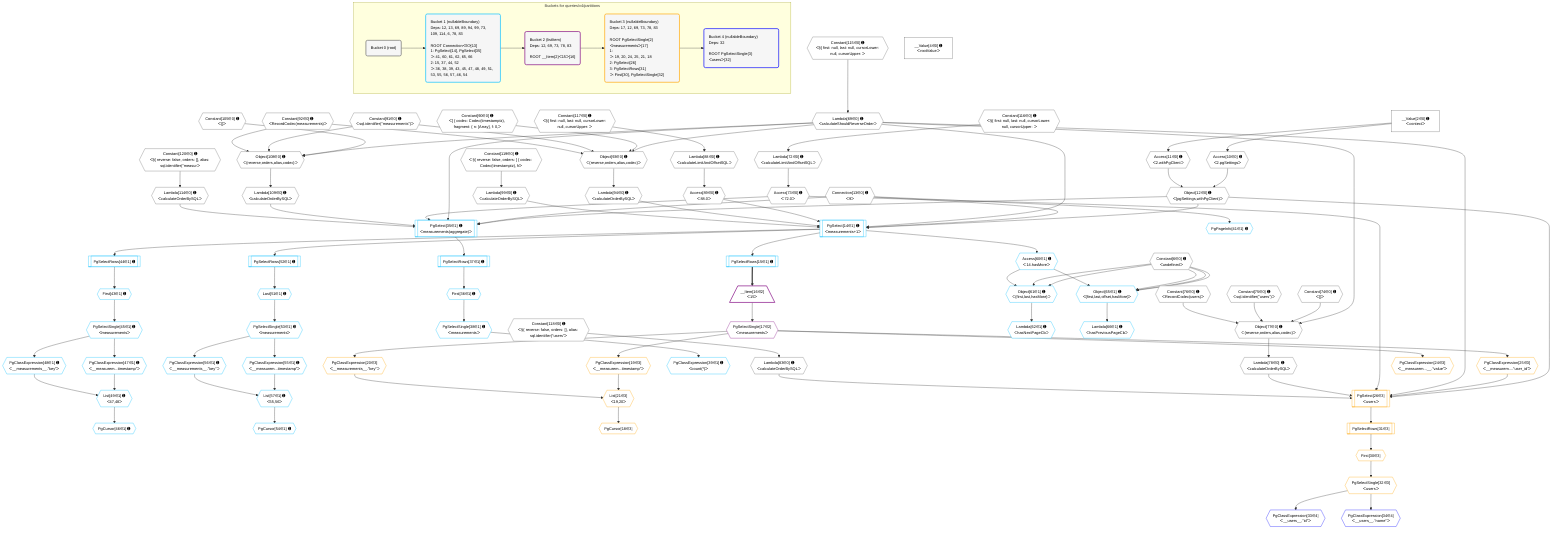 %%{init: {'themeVariables': { 'fontSize': '12px'}}}%%
graph TD
    classDef path fill:#eee,stroke:#000,color:#000
    classDef plan fill:#fff,stroke-width:1px,color:#000
    classDef itemplan fill:#fff,stroke-width:2px,color:#000
    classDef unbatchedplan fill:#dff,stroke-width:1px,color:#000
    classDef sideeffectplan fill:#fcc,stroke-width:2px,color:#000
    classDef bucket fill:#f6f6f6,color:#000,stroke-width:2px,text-align:left


    %% plan dependencies
    Object77{{"Object[77∈0] ➊<br />ᐸ{reverse,orders,alias,codec}ᐳ"}}:::plan
    Lambda69{{"Lambda[69∈0] ➊<br />ᐸcalculateShouldReverseOrderᐳ"}}:::plan
    Constant74{{"Constant[74∈0] ➊<br />ᐸ[]ᐳ"}}:::plan
    Constant75{{"Constant[75∈0] ➊<br />ᐸsql.identifier(”users”)ᐳ"}}:::plan
    Constant76{{"Constant[76∈0] ➊<br />ᐸRecordCodec(users)ᐳ"}}:::plan
    Lambda69 & Constant74 & Constant75 & Constant76 --> Object77
    Object93{{"Object[93∈0] ➊<br />ᐸ{reverse,orders,alias,codec}ᐳ"}}:::plan
    Constant90{{"Constant[90∈0] ➊<br />ᐸ[ { codec: Codec(timestamptz), fragment: { n: [Array], f: 0,ᐳ"}}:::plan
    Constant91{{"Constant[91∈0] ➊<br />ᐸsql.identifier(”measurements”)ᐳ"}}:::plan
    Constant92{{"Constant[92∈0] ➊<br />ᐸRecordCodec(measurements)ᐳ"}}:::plan
    Lambda69 & Constant90 & Constant91 & Constant92 --> Object93
    Object108{{"Object[108∈0] ➊<br />ᐸ{reverse,orders,alias,codec}ᐳ"}}:::plan
    Constant105{{"Constant[105∈0] ➊<br />ᐸ[]ᐳ"}}:::plan
    Lambda69 & Constant105 & Constant91 & Constant92 --> Object108
    Object12{{"Object[12∈0] ➊<br />ᐸ{pgSettings,withPgClient}ᐳ"}}:::plan
    Access10{{"Access[10∈0] ➊<br />ᐸ2.pgSettingsᐳ"}}:::plan
    Access11{{"Access[11∈0] ➊<br />ᐸ2.withPgClientᐳ"}}:::plan
    Access10 & Access11 --> Object12
    __Value2["__Value[2∈0] ➊<br />ᐸcontextᐳ"]:::plan
    __Value2 --> Access10
    __Value2 --> Access11
    Constant115{{"Constant[115∈0] ➊<br />ᐸ§{ first: null, last: null, cursorLower: null, cursorUpper: ᐳ"}}:::plan
    Constant115 --> Lambda69
    Lambda72{{"Lambda[72∈0] ➊<br />ᐸcalculateLimitAndOffsetSQLᐳ"}}:::plan
    Constant116{{"Constant[116∈0] ➊<br />ᐸ§{ first: null, last: null, cursorLower: null, cursorUpper: ᐳ"}}:::plan
    Constant116 --> Lambda72
    Access73{{"Access[73∈0] ➊<br />ᐸ72.0ᐳ"}}:::plan
    Lambda72 --> Access73
    Lambda78{{"Lambda[78∈0] ➊<br />ᐸcalculateOrderBySQLᐳ"}}:::plan
    Object77 --> Lambda78
    Lambda83{{"Lambda[83∈0] ➊<br />ᐸcalculateOrderBySQLᐳ"}}:::plan
    Constant118{{"Constant[118∈0] ➊<br />ᐸ§{ reverse: false, orders: [], alias: sql.identifier(”users”ᐳ"}}:::plan
    Constant118 --> Lambda83
    Lambda88{{"Lambda[88∈0] ➊<br />ᐸcalculateLimitAndOffsetSQLᐳ"}}:::plan
    Constant117{{"Constant[117∈0] ➊<br />ᐸ§{ first: null, last: null, cursorLower: null, cursorUpper: ᐳ"}}:::plan
    Constant117 --> Lambda88
    Access89{{"Access[89∈0] ➊<br />ᐸ88.0ᐳ"}}:::plan
    Lambda88 --> Access89
    Lambda94{{"Lambda[94∈0] ➊<br />ᐸcalculateOrderBySQLᐳ"}}:::plan
    Object93 --> Lambda94
    Lambda99{{"Lambda[99∈0] ➊<br />ᐸcalculateOrderBySQLᐳ"}}:::plan
    Constant119{{"Constant[119∈0] ➊<br />ᐸ§{ reverse: false, orders: [ { codec: Codec(timestamptz), frᐳ"}}:::plan
    Constant119 --> Lambda99
    Lambda109{{"Lambda[109∈0] ➊<br />ᐸcalculateOrderBySQLᐳ"}}:::plan
    Object108 --> Lambda109
    Lambda114{{"Lambda[114∈0] ➊<br />ᐸcalculateOrderBySQLᐳ"}}:::plan
    Constant120{{"Constant[120∈0] ➊<br />ᐸ§{ reverse: false, orders: [], alias: sql.identifier(”measurᐳ"}}:::plan
    Constant120 --> Lambda114
    __Value4["__Value[4∈0] ➊<br />ᐸrootValueᐳ"]:::plan
    Constant6{{"Constant[6∈0] ➊<br />ᐸundefinedᐳ"}}:::plan
    Connection13{{"Connection[13∈0] ➊<br />ᐸ9ᐳ"}}:::plan
    PgSelect14[["PgSelect[14∈1] ➊<br />ᐸmeasurements+1ᐳ"]]:::plan
    Object12 & Connection13 & Lambda69 & Access89 & Lambda94 & Lambda99 --> PgSelect14
    PgSelect35[["PgSelect[35∈1] ➊<br />ᐸmeasurements(aggregate)ᐳ"]]:::plan
    Object12 & Connection13 & Lambda69 & Access73 & Lambda109 & Lambda114 --> PgSelect35
    Object65{{"Object[65∈1] ➊<br />ᐸ{first,last,offset,hasMore}ᐳ"}}:::plan
    Access60{{"Access[60∈1] ➊<br />ᐸ14.hasMoreᐳ"}}:::plan
    Constant6 & Constant6 & Constant6 & Access60 --> Object65
    Object61{{"Object[61∈1] ➊<br />ᐸ{first,last,hasMore}ᐳ"}}:::plan
    Constant6 & Constant6 & Access60 --> Object61
    List49{{"List[49∈1] ➊<br />ᐸ47,48ᐳ"}}:::plan
    PgClassExpression47{{"PgClassExpression[47∈1] ➊<br />ᐸ__measurem...timestamp”ᐳ"}}:::plan
    PgClassExpression48{{"PgClassExpression[48∈1] ➊<br />ᐸ__measurements__.”key”ᐳ"}}:::plan
    PgClassExpression47 & PgClassExpression48 --> List49
    List57{{"List[57∈1] ➊<br />ᐸ55,56ᐳ"}}:::plan
    PgClassExpression55{{"PgClassExpression[55∈1] ➊<br />ᐸ__measurem...timestamp”ᐳ"}}:::plan
    PgClassExpression56{{"PgClassExpression[56∈1] ➊<br />ᐸ__measurements__.”key”ᐳ"}}:::plan
    PgClassExpression55 & PgClassExpression56 --> List57
    PgSelectRows15[["PgSelectRows[15∈1] ➊"]]:::plan
    PgSelect14 --> PgSelectRows15
    First36{{"First[36∈1] ➊"}}:::plan
    PgSelectRows37[["PgSelectRows[37∈1] ➊"]]:::plan
    PgSelectRows37 --> First36
    PgSelect35 --> PgSelectRows37
    PgSelectSingle38{{"PgSelectSingle[38∈1] ➊<br />ᐸmeasurementsᐳ"}}:::plan
    First36 --> PgSelectSingle38
    PgClassExpression39{{"PgClassExpression[39∈1] ➊<br />ᐸcount(*)ᐳ"}}:::plan
    PgSelectSingle38 --> PgClassExpression39
    PgPageInfo41{{"PgPageInfo[41∈1] ➊"}}:::plan
    Connection13 --> PgPageInfo41
    First43{{"First[43∈1] ➊"}}:::plan
    PgSelectRows44[["PgSelectRows[44∈1] ➊"]]:::plan
    PgSelectRows44 --> First43
    PgSelect14 --> PgSelectRows44
    PgSelectSingle45{{"PgSelectSingle[45∈1] ➊<br />ᐸmeasurementsᐳ"}}:::plan
    First43 --> PgSelectSingle45
    PgCursor46{{"PgCursor[46∈1] ➊"}}:::plan
    List49 --> PgCursor46
    PgSelectSingle45 --> PgClassExpression47
    PgSelectSingle45 --> PgClassExpression48
    Last51{{"Last[51∈1] ➊"}}:::plan
    PgSelectRows52[["PgSelectRows[52∈1] ➊"]]:::plan
    PgSelectRows52 --> Last51
    PgSelect14 --> PgSelectRows52
    PgSelectSingle53{{"PgSelectSingle[53∈1] ➊<br />ᐸmeasurementsᐳ"}}:::plan
    Last51 --> PgSelectSingle53
    PgCursor54{{"PgCursor[54∈1] ➊"}}:::plan
    List57 --> PgCursor54
    PgSelectSingle53 --> PgClassExpression55
    PgSelectSingle53 --> PgClassExpression56
    PgSelect14 --> Access60
    Lambda62{{"Lambda[62∈1] ➊<br />ᐸhasNextPageCbᐳ"}}:::plan
    Object61 --> Lambda62
    Lambda66{{"Lambda[66∈1] ➊<br />ᐸhasPreviousPageCbᐳ"}}:::plan
    Object65 --> Lambda66
    __Item16[/"__Item[16∈2]<br />ᐸ15ᐳ"\]:::itemplan
    PgSelectRows15 ==> __Item16
    PgSelectSingle17{{"PgSelectSingle[17∈2]<br />ᐸmeasurementsᐳ"}}:::plan
    __Item16 --> PgSelectSingle17
    PgSelect26[["PgSelect[26∈3]<br />ᐸusersᐳ"]]:::plan
    PgClassExpression25{{"PgClassExpression[25∈3]<br />ᐸ__measurem....”user_id”ᐳ"}}:::plan
    Object12 & PgClassExpression25 & Lambda69 & Access73 & Lambda78 & Lambda83 --> PgSelect26
    List21{{"List[21∈3]<br />ᐸ19,20ᐳ"}}:::plan
    PgClassExpression19{{"PgClassExpression[19∈3]<br />ᐸ__measurem...timestamp”ᐳ"}}:::plan
    PgClassExpression20{{"PgClassExpression[20∈3]<br />ᐸ__measurements__.”key”ᐳ"}}:::plan
    PgClassExpression19 & PgClassExpression20 --> List21
    PgCursor18{{"PgCursor[18∈3]"}}:::plan
    List21 --> PgCursor18
    PgSelectSingle17 --> PgClassExpression19
    PgSelectSingle17 --> PgClassExpression20
    PgClassExpression24{{"PgClassExpression[24∈3]<br />ᐸ__measurem...__.”value”ᐳ"}}:::plan
    PgSelectSingle17 --> PgClassExpression24
    PgSelectSingle17 --> PgClassExpression25
    First30{{"First[30∈3]"}}:::plan
    PgSelectRows31[["PgSelectRows[31∈3]"]]:::plan
    PgSelectRows31 --> First30
    PgSelect26 --> PgSelectRows31
    PgSelectSingle32{{"PgSelectSingle[32∈3]<br />ᐸusersᐳ"}}:::plan
    First30 --> PgSelectSingle32
    PgClassExpression33{{"PgClassExpression[33∈4]<br />ᐸ__users__.”id”ᐳ"}}:::plan
    PgSelectSingle32 --> PgClassExpression33
    PgClassExpression34{{"PgClassExpression[34∈4]<br />ᐸ__users__.”name”ᐳ"}}:::plan
    PgSelectSingle32 --> PgClassExpression34

    %% define steps

    subgraph "Buckets for queries/v4/partitions"
    Bucket0("Bucket 0 (root)"):::bucket
    classDef bucket0 stroke:#696969
    class Bucket0,__Value2,__Value4,Constant6,Access10,Access11,Object12,Connection13,Lambda69,Lambda72,Access73,Constant74,Constant75,Constant76,Object77,Lambda78,Lambda83,Lambda88,Access89,Constant90,Constant91,Constant92,Object93,Lambda94,Lambda99,Constant105,Object108,Lambda109,Lambda114,Constant115,Constant116,Constant117,Constant118,Constant119,Constant120 bucket0
    Bucket1("Bucket 1 (nullableBoundary)<br />Deps: 12, 13, 69, 89, 94, 99, 73, 109, 114, 6, 78, 83<br /><br />ROOT Connectionᐸ9ᐳ[13]<br />1: PgSelect[14], PgSelect[35]<br />ᐳ: 41, 60, 61, 62, 65, 66<br />2: 15, 37, 44, 52<br />ᐳ: 36, 38, 39, 43, 45, 47, 48, 49, 51, 53, 55, 56, 57, 46, 54"):::bucket
    classDef bucket1 stroke:#00bfff
    class Bucket1,PgSelect14,PgSelectRows15,PgSelect35,First36,PgSelectRows37,PgSelectSingle38,PgClassExpression39,PgPageInfo41,First43,PgSelectRows44,PgSelectSingle45,PgCursor46,PgClassExpression47,PgClassExpression48,List49,Last51,PgSelectRows52,PgSelectSingle53,PgCursor54,PgClassExpression55,PgClassExpression56,List57,Access60,Object61,Lambda62,Object65,Lambda66 bucket1
    Bucket2("Bucket 2 (listItem)<br />Deps: 12, 69, 73, 78, 83<br /><br />ROOT __Item{2}ᐸ15ᐳ[16]"):::bucket
    classDef bucket2 stroke:#7f007f
    class Bucket2,__Item16,PgSelectSingle17 bucket2
    Bucket3("Bucket 3 (nullableBoundary)<br />Deps: 17, 12, 69, 73, 78, 83<br /><br />ROOT PgSelectSingle{2}ᐸmeasurementsᐳ[17]<br />1: <br />ᐳ: 19, 20, 24, 25, 21, 18<br />2: PgSelect[26]<br />3: PgSelectRows[31]<br />ᐳ: First[30], PgSelectSingle[32]"):::bucket
    classDef bucket3 stroke:#ffa500
    class Bucket3,PgCursor18,PgClassExpression19,PgClassExpression20,List21,PgClassExpression24,PgClassExpression25,PgSelect26,First30,PgSelectRows31,PgSelectSingle32 bucket3
    Bucket4("Bucket 4 (nullableBoundary)<br />Deps: 32<br /><br />ROOT PgSelectSingle{3}ᐸusersᐳ[32]"):::bucket
    classDef bucket4 stroke:#0000ff
    class Bucket4,PgClassExpression33,PgClassExpression34 bucket4
    Bucket0 --> Bucket1
    Bucket1 --> Bucket2
    Bucket2 --> Bucket3
    Bucket3 --> Bucket4
    end